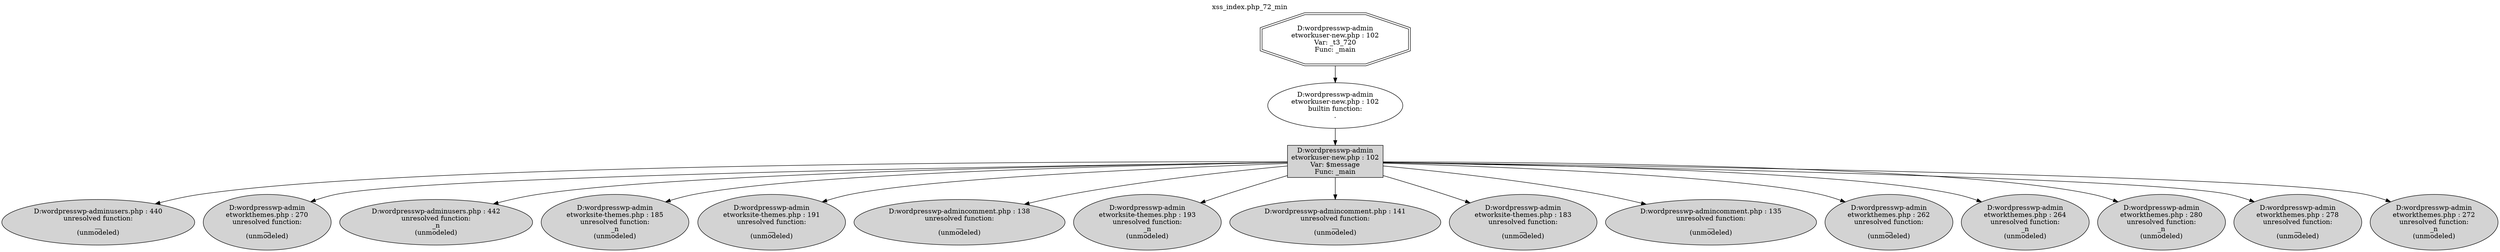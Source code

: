 digraph cfg {
  label="xss_index.php_72_min";
  labelloc=t;
  n1 [shape=doubleoctagon, label="D:\wordpress\wp-admin\network\user-new.php : 102\nVar: _t3_720\nFunc: _main\n"];
  n2 [shape=ellipse, label="D:\wordpress\wp-admin\network\user-new.php : 102\nbuiltin function:\n.\n"];
  n3 [shape=box, label="D:\wordpress\wp-admin\network\user-new.php : 102\nVar: $message\nFunc: _main\n",style=filled];
  n4 [shape=ellipse, label="D:\wordpress\wp-admin\users.php : 440\nunresolved function:\n__\n(unmodeled)\n",style=filled];
  n5 [shape=ellipse, label="D:\wordpress\wp-admin\network\themes.php : 270\nunresolved function:\n__\n(unmodeled)\n",style=filled];
  n6 [shape=ellipse, label="D:\wordpress\wp-admin\users.php : 442\nunresolved function:\n_n\n(unmodeled)\n",style=filled];
  n7 [shape=ellipse, label="D:\wordpress\wp-admin\network\site-themes.php : 185\nunresolved function:\n_n\n(unmodeled)\n",style=filled];
  n8 [shape=ellipse, label="D:\wordpress\wp-admin\network\site-themes.php : 191\nunresolved function:\n__\n(unmodeled)\n",style=filled];
  n9 [shape=ellipse, label="D:\wordpress\wp-admin\comment.php : 138\nunresolved function:\n__\n(unmodeled)\n",style=filled];
  n10 [shape=ellipse, label="D:\wordpress\wp-admin\network\site-themes.php : 193\nunresolved function:\n_n\n(unmodeled)\n",style=filled];
  n11 [shape=ellipse, label="D:\wordpress\wp-admin\comment.php : 141\nunresolved function:\n__\n(unmodeled)\n",style=filled];
  n12 [shape=ellipse, label="D:\wordpress\wp-admin\network\site-themes.php : 183\nunresolved function:\n__\n(unmodeled)\n",style=filled];
  n13 [shape=ellipse, label="D:\wordpress\wp-admin\comment.php : 135\nunresolved function:\n__\n(unmodeled)\n",style=filled];
  n14 [shape=ellipse, label="D:\wordpress\wp-admin\network\themes.php : 262\nunresolved function:\n__\n(unmodeled)\n",style=filled];
  n15 [shape=ellipse, label="D:\wordpress\wp-admin\network\themes.php : 264\nunresolved function:\n_n\n(unmodeled)\n",style=filled];
  n16 [shape=ellipse, label="D:\wordpress\wp-admin\network\themes.php : 280\nunresolved function:\n_n\n(unmodeled)\n",style=filled];
  n17 [shape=ellipse, label="D:\wordpress\wp-admin\network\themes.php : 278\nunresolved function:\n__\n(unmodeled)\n",style=filled];
  n18 [shape=ellipse, label="D:\wordpress\wp-admin\network\themes.php : 272\nunresolved function:\n_n\n(unmodeled)\n",style=filled];
  n1 -> n2;
  n2 -> n3;
  n3 -> n4;
  n3 -> n5;
  n3 -> n6;
  n3 -> n7;
  n3 -> n8;
  n3 -> n9;
  n3 -> n10;
  n3 -> n11;
  n3 -> n12;
  n3 -> n13;
  n3 -> n14;
  n3 -> n15;
  n3 -> n16;
  n3 -> n17;
  n3 -> n18;
}
